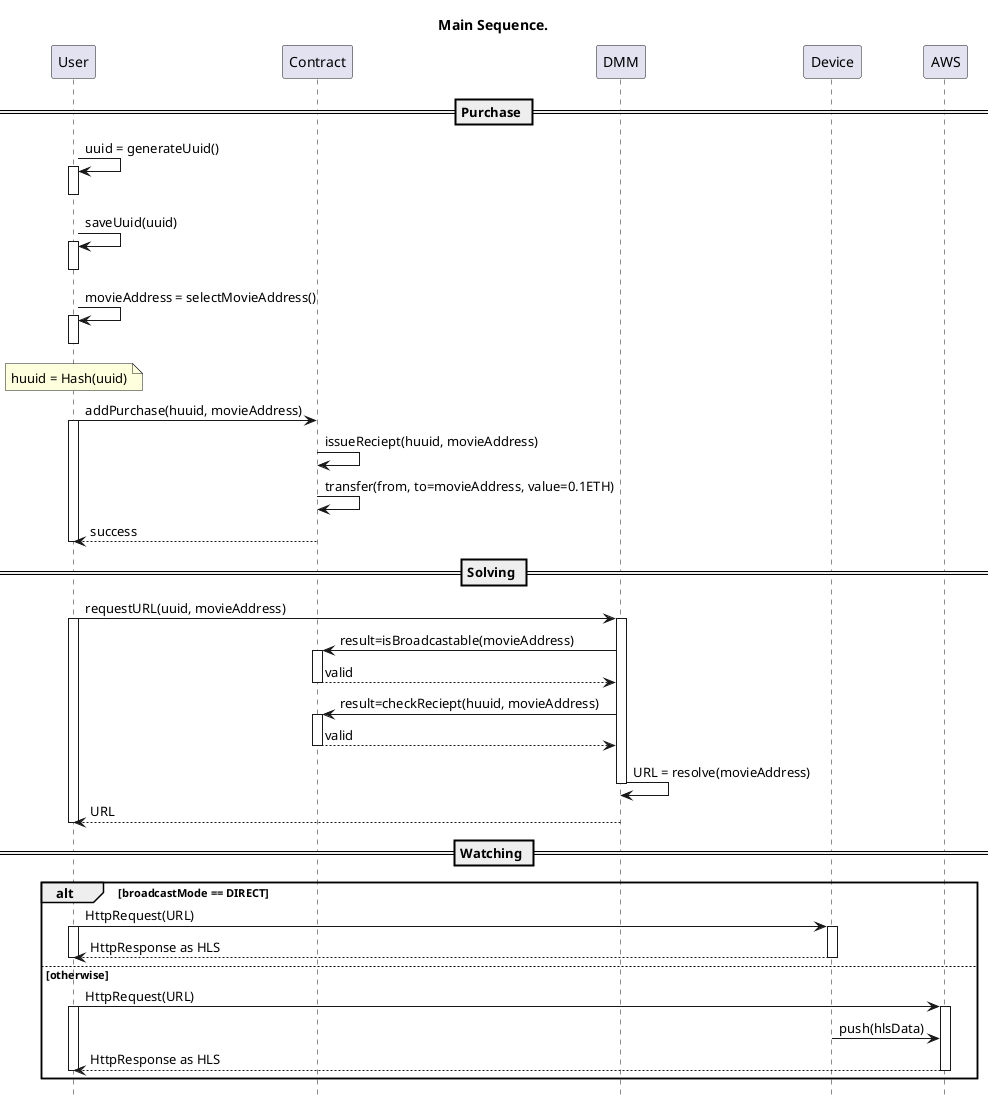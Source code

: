 @startuml main_sequence

title Main Sequence.
hide footbox

participant User as user
participant Contract as contract
participant DMM as dmm
participant Device as device
participant AWS as aws

== Purchase ==


user -> user: uuid = generateUuid()
activate user
deactivate user

user -> user: saveUuid(uuid)
activate user
deactivate user

user -> user: movieAddress = selectMovieAddress()
activate user
deactivate user

note over user
huuid = Hash(uuid)
endnote

user -> contract: addPurchase(huuid, movieAddress)
activate user
    contract -> contract: issueReciept(huuid, movieAddress)
    contract -> contract: transfer(from, to=movieAddress, value=0.1ETH)

contract --> user: success
deactivate user

== Solving ==

user -> dmm: requestURL(uuid, movieAddress)
activate user
activate dmm

    dmm -> contract: result=isBroadcastable(movieAddress)
    activate contract
    contract --> dmm: valid
    deactivate contract

    dmm -> contract: result=checkReciept(huuid, movieAddress)
    activate contract
    contract --> dmm: valid
    deactivate contract

    dmm -> dmm: URL = resolve(movieAddress)
deactivate dmm 

dmm --> user: URL
deactivate user

== Watching ==

alt broadcastMode == DIRECT

user -> device: HttpRequest(URL)
activate user
activate device
device --> user: HttpResponse as HLS
deactivate device
deactivate user

else otherwise

user -> aws: HttpRequest(URL)
activate user
activate aws

device -> aws: push(hlsData)

aws --> user: HttpResponse as HLS
deactivate aws
deactivate user

end

@enduml